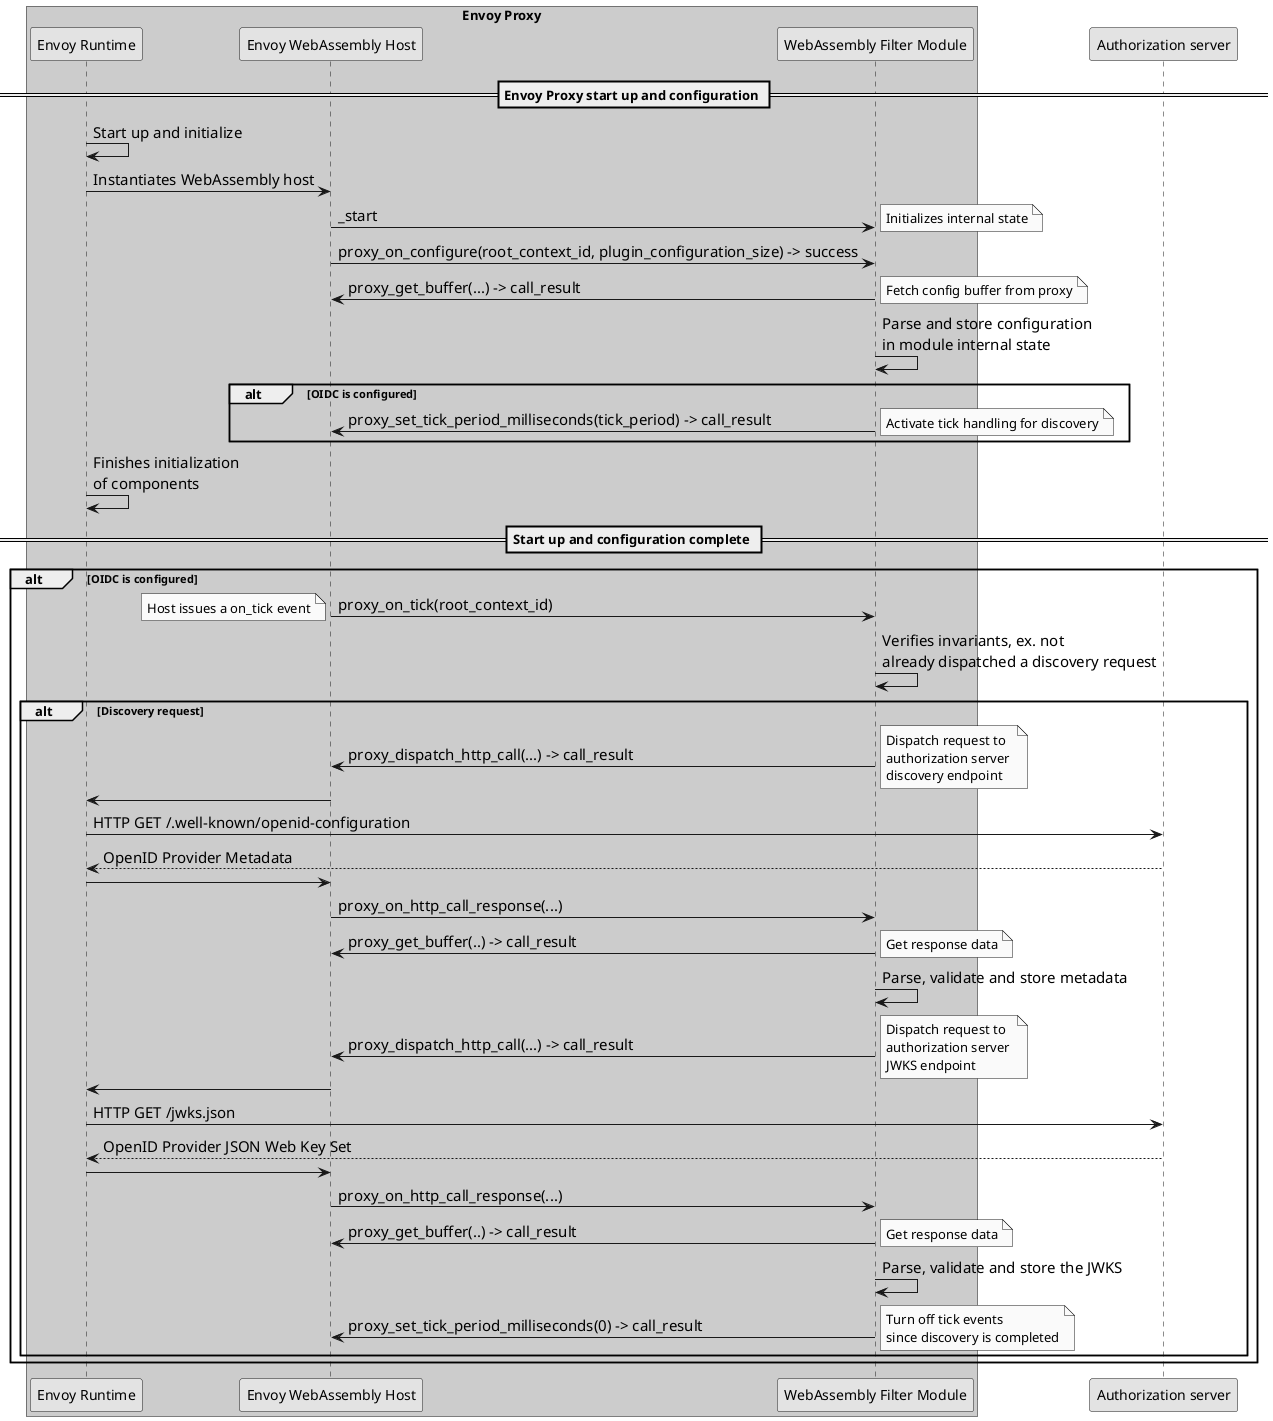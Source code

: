 
@startuml component
skinparam monochrome true
skinparam ArrowFontSize 15

box "Envoy Proxy" #LightBlue
participant envoy as "Envoy Runtime"
participant envoyhost as "Envoy WebAssembly Host"
participant filter as "WebAssembly Filter Module"
end box
participant idprovider as "Authorization server"

== Envoy Proxy start up and configuration ==


    envoy -> envoy: Start up and initialize
    envoy -> envoyhost: Instantiates WebAssembly host
    envoyhost -> filter: _start
    note right:  Initializes internal state
    envoyhost -> filter: proxy_on_configure(root_context_id, plugin_configuration_size) -> success
    filter -> envoyhost: proxy_get_buffer(...) -> call_result
    note right:  Fetch config buffer from proxy
    filter -> filter: Parse and store configuration\nin module internal state
    alt OIDC is configured
        filter -> envoyhost: proxy_set_tick_period_milliseconds(tick_period) -> call_result
        note right: Activate tick handling for discovery
    end
    envoy -> envoy: Finishes initialization\nof components


== Start up and configuration complete ==


    alt OIDC is configured
    envoyhost -> filter: proxy_on_tick(root_context_id)
    note left: Host issues a on_tick event
    filter -> filter: Verifies invariants, ex. not \nalready dispatched a discovery request
        alt Discovery request
            filter -> envoyhost: proxy_dispatch_http_call(...) -> call_result
            note right: Dispatch request to \nauthorization server \ndiscovery endpoint
            envoyhost -> envoy
            envoy -> idprovider: HTTP GET /.well-known/openid-configuration
            return OpenID Provider Metadata
            envoy -> envoyhost
            envoyhost -> filter: proxy_on_http_call_response(...)
            filter -> envoyhost: proxy_get_buffer(..) -> call_result
            note right: Get response data
            filter -> filter: Parse, validate and store metadata
            filter -> envoyhost: proxy_dispatch_http_call(...) -> call_result
            note right: Dispatch request to \nauthorization server \nJWKS endpoint
            envoyhost -> envoy
            envoy -> idprovider: HTTP GET /jwks.json
            return OpenID Provider JSON Web Key Set
            envoy -> envoyhost
            envoyhost -> filter: proxy_on_http_call_response(...)
            filter -> envoyhost: proxy_get_buffer(..) -> call_result
            note right: Get response data
            filter -> filter: Parse, validate and store the JWKS
            filter -> envoyhost: proxy_set_tick_period_milliseconds(0) -> call_result
            note right: Turn off tick events \nsince discovery is completed
        end
    end

@enduml